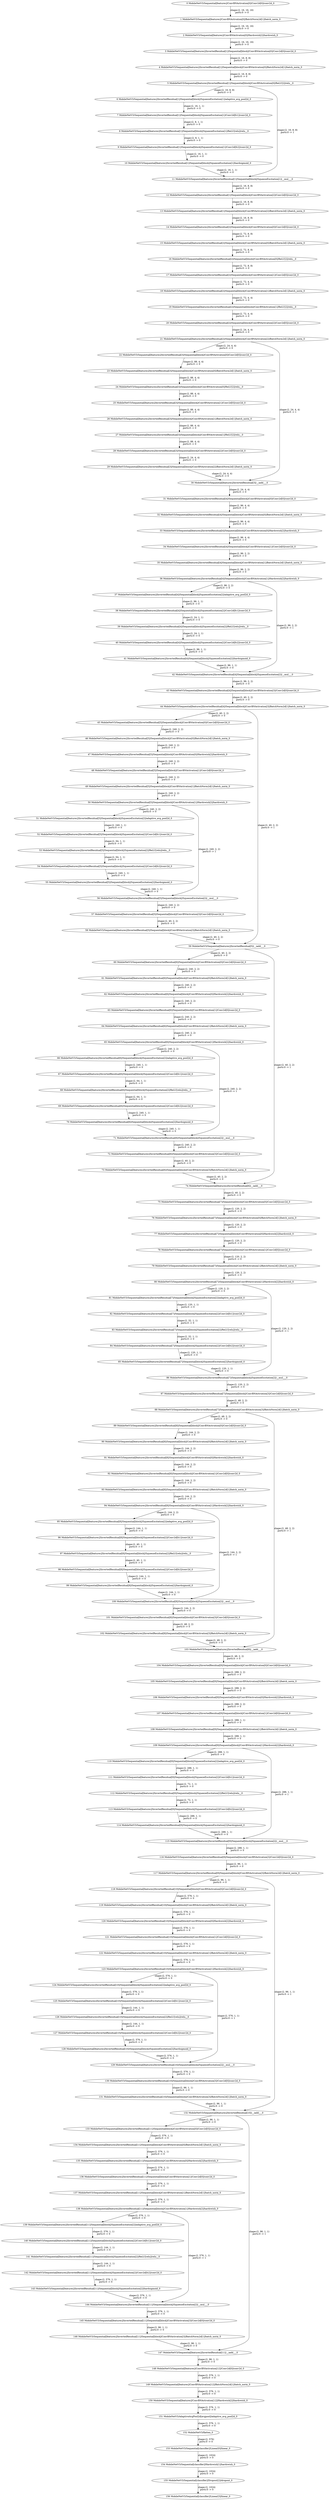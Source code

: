 strict digraph  {
"0 MobileNetV3/Sequential[features]/ConvBNActivation[0]/Conv2d[0]/conv2d_0" [id=0, type=conv2d];
"1 MobileNetV3/Sequential[features]/ConvBNActivation[0]/BatchNorm2d[1]/batch_norm_0" [id=1, type=batch_norm];
"2 MobileNetV3/Sequential[features]/ConvBNActivation[0]/Hardswish[2]/hardswish_0" [id=2, type=hardswish];
"3 MobileNetV3/Sequential[features]/InvertedResidual[1]/Sequential[block]/ConvBNActivation[0]/Conv2d[0]/conv2d_0" [id=3, type=conv2d];
"4 MobileNetV3/Sequential[features]/InvertedResidual[1]/Sequential[block]/ConvBNActivation[0]/BatchNorm2d[1]/batch_norm_0" [id=4, type=batch_norm];
"5 MobileNetV3/Sequential[features]/InvertedResidual[1]/Sequential[block]/ConvBNActivation[0]/ReLU[2]/relu__0" [id=5, type=relu_];
"6 MobileNetV3/Sequential[features]/InvertedResidual[1]/Sequential[block]/SqueezeExcitation[1]/adaptive_avg_pool2d_0" [id=6, type=adaptive_avg_pool2d];
"7 MobileNetV3/Sequential[features]/InvertedResidual[1]/Sequential[block]/SqueezeExcitation[1]/Conv2d[fc1]/conv2d_0" [id=7, type=conv2d];
"8 MobileNetV3/Sequential[features]/InvertedResidual[1]/Sequential[block]/SqueezeExcitation[1]/ReLU[relu]/relu__0" [id=8, type=relu_];
"9 MobileNetV3/Sequential[features]/InvertedResidual[1]/Sequential[block]/SqueezeExcitation[1]/Conv2d[fc2]/conv2d_0" [id=9, type=conv2d];
"10 MobileNetV3/Sequential[features]/InvertedResidual[1]/Sequential[block]/SqueezeExcitation[1]/hardsigmoid_0" [id=10, type=hardsigmoid];
"11 MobileNetV3/Sequential[features]/InvertedResidual[1]/Sequential[block]/SqueezeExcitation[1]/__mul___0" [id=11, type=__mul__];
"12 MobileNetV3/Sequential[features]/InvertedResidual[1]/Sequential[block]/ConvBNActivation[2]/Conv2d[0]/conv2d_0" [id=12, type=conv2d];
"13 MobileNetV3/Sequential[features]/InvertedResidual[1]/Sequential[block]/ConvBNActivation[2]/BatchNorm2d[1]/batch_norm_0" [id=13, type=batch_norm];
"14 MobileNetV3/Sequential[features]/InvertedResidual[2]/Sequential[block]/ConvBNActivation[0]/Conv2d[0]/conv2d_0" [id=14, type=conv2d];
"15 MobileNetV3/Sequential[features]/InvertedResidual[2]/Sequential[block]/ConvBNActivation[0]/BatchNorm2d[1]/batch_norm_0" [id=15, type=batch_norm];
"16 MobileNetV3/Sequential[features]/InvertedResidual[2]/Sequential[block]/ConvBNActivation[0]/ReLU[2]/relu__0" [id=16, type=relu_];
"17 MobileNetV3/Sequential[features]/InvertedResidual[2]/Sequential[block]/ConvBNActivation[1]/Conv2d[0]/conv2d_0" [id=17, type=conv2d];
"18 MobileNetV3/Sequential[features]/InvertedResidual[2]/Sequential[block]/ConvBNActivation[1]/BatchNorm2d[1]/batch_norm_0" [id=18, type=batch_norm];
"19 MobileNetV3/Sequential[features]/InvertedResidual[2]/Sequential[block]/ConvBNActivation[1]/ReLU[2]/relu__0" [id=19, type=relu_];
"20 MobileNetV3/Sequential[features]/InvertedResidual[2]/Sequential[block]/ConvBNActivation[2]/Conv2d[0]/conv2d_0" [id=20, type=conv2d];
"21 MobileNetV3/Sequential[features]/InvertedResidual[2]/Sequential[block]/ConvBNActivation[2]/BatchNorm2d[1]/batch_norm_0" [id=21, type=batch_norm];
"22 MobileNetV3/Sequential[features]/InvertedResidual[3]/Sequential[block]/ConvBNActivation[0]/Conv2d[0]/conv2d_0" [id=22, type=conv2d];
"23 MobileNetV3/Sequential[features]/InvertedResidual[3]/Sequential[block]/ConvBNActivation[0]/BatchNorm2d[1]/batch_norm_0" [id=23, type=batch_norm];
"24 MobileNetV3/Sequential[features]/InvertedResidual[3]/Sequential[block]/ConvBNActivation[0]/ReLU[2]/relu__0" [id=24, type=relu_];
"25 MobileNetV3/Sequential[features]/InvertedResidual[3]/Sequential[block]/ConvBNActivation[1]/Conv2d[0]/conv2d_0" [id=25, type=conv2d];
"26 MobileNetV3/Sequential[features]/InvertedResidual[3]/Sequential[block]/ConvBNActivation[1]/BatchNorm2d[1]/batch_norm_0" [id=26, type=batch_norm];
"27 MobileNetV3/Sequential[features]/InvertedResidual[3]/Sequential[block]/ConvBNActivation[1]/ReLU[2]/relu__0" [id=27, type=relu_];
"28 MobileNetV3/Sequential[features]/InvertedResidual[3]/Sequential[block]/ConvBNActivation[2]/Conv2d[0]/conv2d_0" [id=28, type=conv2d];
"29 MobileNetV3/Sequential[features]/InvertedResidual[3]/Sequential[block]/ConvBNActivation[2]/BatchNorm2d[1]/batch_norm_0" [id=29, type=batch_norm];
"30 MobileNetV3/Sequential[features]/InvertedResidual[3]/__iadd___0" [id=30, type=__iadd__];
"31 MobileNetV3/Sequential[features]/InvertedResidual[4]/Sequential[block]/ConvBNActivation[0]/Conv2d[0]/conv2d_0" [id=31, type=conv2d];
"32 MobileNetV3/Sequential[features]/InvertedResidual[4]/Sequential[block]/ConvBNActivation[0]/BatchNorm2d[1]/batch_norm_0" [id=32, type=batch_norm];
"33 MobileNetV3/Sequential[features]/InvertedResidual[4]/Sequential[block]/ConvBNActivation[0]/Hardswish[2]/hardswish_0" [id=33, type=hardswish];
"34 MobileNetV3/Sequential[features]/InvertedResidual[4]/Sequential[block]/ConvBNActivation[1]/Conv2d[0]/conv2d_0" [id=34, type=conv2d];
"35 MobileNetV3/Sequential[features]/InvertedResidual[4]/Sequential[block]/ConvBNActivation[1]/BatchNorm2d[1]/batch_norm_0" [id=35, type=batch_norm];
"36 MobileNetV3/Sequential[features]/InvertedResidual[4]/Sequential[block]/ConvBNActivation[1]/Hardswish[2]/hardswish_0" [id=36, type=hardswish];
"37 MobileNetV3/Sequential[features]/InvertedResidual[4]/Sequential[block]/SqueezeExcitation[2]/adaptive_avg_pool2d_0" [id=37, type=adaptive_avg_pool2d];
"38 MobileNetV3/Sequential[features]/InvertedResidual[4]/Sequential[block]/SqueezeExcitation[2]/Conv2d[fc1]/conv2d_0" [id=38, type=conv2d];
"39 MobileNetV3/Sequential[features]/InvertedResidual[4]/Sequential[block]/SqueezeExcitation[2]/ReLU[relu]/relu__0" [id=39, type=relu_];
"40 MobileNetV3/Sequential[features]/InvertedResidual[4]/Sequential[block]/SqueezeExcitation[2]/Conv2d[fc2]/conv2d_0" [id=40, type=conv2d];
"41 MobileNetV3/Sequential[features]/InvertedResidual[4]/Sequential[block]/SqueezeExcitation[2]/hardsigmoid_0" [id=41, type=hardsigmoid];
"42 MobileNetV3/Sequential[features]/InvertedResidual[4]/Sequential[block]/SqueezeExcitation[2]/__mul___0" [id=42, type=__mul__];
"43 MobileNetV3/Sequential[features]/InvertedResidual[4]/Sequential[block]/ConvBNActivation[3]/Conv2d[0]/conv2d_0" [id=43, type=conv2d];
"44 MobileNetV3/Sequential[features]/InvertedResidual[4]/Sequential[block]/ConvBNActivation[3]/BatchNorm2d[1]/batch_norm_0" [id=44, type=batch_norm];
"45 MobileNetV3/Sequential[features]/InvertedResidual[5]/Sequential[block]/ConvBNActivation[0]/Conv2d[0]/conv2d_0" [id=45, type=conv2d];
"46 MobileNetV3/Sequential[features]/InvertedResidual[5]/Sequential[block]/ConvBNActivation[0]/BatchNorm2d[1]/batch_norm_0" [id=46, type=batch_norm];
"47 MobileNetV3/Sequential[features]/InvertedResidual[5]/Sequential[block]/ConvBNActivation[0]/Hardswish[2]/hardswish_0" [id=47, type=hardswish];
"48 MobileNetV3/Sequential[features]/InvertedResidual[5]/Sequential[block]/ConvBNActivation[1]/Conv2d[0]/conv2d_0" [id=48, type=conv2d];
"49 MobileNetV3/Sequential[features]/InvertedResidual[5]/Sequential[block]/ConvBNActivation[1]/BatchNorm2d[1]/batch_norm_0" [id=49, type=batch_norm];
"50 MobileNetV3/Sequential[features]/InvertedResidual[5]/Sequential[block]/ConvBNActivation[1]/Hardswish[2]/hardswish_0" [id=50, type=hardswish];
"51 MobileNetV3/Sequential[features]/InvertedResidual[5]/Sequential[block]/SqueezeExcitation[2]/adaptive_avg_pool2d_0" [id=51, type=adaptive_avg_pool2d];
"52 MobileNetV3/Sequential[features]/InvertedResidual[5]/Sequential[block]/SqueezeExcitation[2]/Conv2d[fc1]/conv2d_0" [id=52, type=conv2d];
"53 MobileNetV3/Sequential[features]/InvertedResidual[5]/Sequential[block]/SqueezeExcitation[2]/ReLU[relu]/relu__0" [id=53, type=relu_];
"54 MobileNetV3/Sequential[features]/InvertedResidual[5]/Sequential[block]/SqueezeExcitation[2]/Conv2d[fc2]/conv2d_0" [id=54, type=conv2d];
"55 MobileNetV3/Sequential[features]/InvertedResidual[5]/Sequential[block]/SqueezeExcitation[2]/hardsigmoid_0" [id=55, type=hardsigmoid];
"56 MobileNetV3/Sequential[features]/InvertedResidual[5]/Sequential[block]/SqueezeExcitation[2]/__mul___0" [id=56, type=__mul__];
"57 MobileNetV3/Sequential[features]/InvertedResidual[5]/Sequential[block]/ConvBNActivation[3]/Conv2d[0]/conv2d_0" [id=57, type=conv2d];
"58 MobileNetV3/Sequential[features]/InvertedResidual[5]/Sequential[block]/ConvBNActivation[3]/BatchNorm2d[1]/batch_norm_0" [id=58, type=batch_norm];
"59 MobileNetV3/Sequential[features]/InvertedResidual[5]/__iadd___0" [id=59, type=__iadd__];
"60 MobileNetV3/Sequential[features]/InvertedResidual[6]/Sequential[block]/ConvBNActivation[0]/Conv2d[0]/conv2d_0" [id=60, type=conv2d];
"61 MobileNetV3/Sequential[features]/InvertedResidual[6]/Sequential[block]/ConvBNActivation[0]/BatchNorm2d[1]/batch_norm_0" [id=61, type=batch_norm];
"62 MobileNetV3/Sequential[features]/InvertedResidual[6]/Sequential[block]/ConvBNActivation[0]/Hardswish[2]/hardswish_0" [id=62, type=hardswish];
"63 MobileNetV3/Sequential[features]/InvertedResidual[6]/Sequential[block]/ConvBNActivation[1]/Conv2d[0]/conv2d_0" [id=63, type=conv2d];
"64 MobileNetV3/Sequential[features]/InvertedResidual[6]/Sequential[block]/ConvBNActivation[1]/BatchNorm2d[1]/batch_norm_0" [id=64, type=batch_norm];
"65 MobileNetV3/Sequential[features]/InvertedResidual[6]/Sequential[block]/ConvBNActivation[1]/Hardswish[2]/hardswish_0" [id=65, type=hardswish];
"66 MobileNetV3/Sequential[features]/InvertedResidual[6]/Sequential[block]/SqueezeExcitation[2]/adaptive_avg_pool2d_0" [id=66, type=adaptive_avg_pool2d];
"67 MobileNetV3/Sequential[features]/InvertedResidual[6]/Sequential[block]/SqueezeExcitation[2]/Conv2d[fc1]/conv2d_0" [id=67, type=conv2d];
"68 MobileNetV3/Sequential[features]/InvertedResidual[6]/Sequential[block]/SqueezeExcitation[2]/ReLU[relu]/relu__0" [id=68, type=relu_];
"69 MobileNetV3/Sequential[features]/InvertedResidual[6]/Sequential[block]/SqueezeExcitation[2]/Conv2d[fc2]/conv2d_0" [id=69, type=conv2d];
"70 MobileNetV3/Sequential[features]/InvertedResidual[6]/Sequential[block]/SqueezeExcitation[2]/hardsigmoid_0" [id=70, type=hardsigmoid];
"71 MobileNetV3/Sequential[features]/InvertedResidual[6]/Sequential[block]/SqueezeExcitation[2]/__mul___0" [id=71, type=__mul__];
"72 MobileNetV3/Sequential[features]/InvertedResidual[6]/Sequential[block]/ConvBNActivation[3]/Conv2d[0]/conv2d_0" [id=72, type=conv2d];
"73 MobileNetV3/Sequential[features]/InvertedResidual[6]/Sequential[block]/ConvBNActivation[3]/BatchNorm2d[1]/batch_norm_0" [id=73, type=batch_norm];
"74 MobileNetV3/Sequential[features]/InvertedResidual[6]/__iadd___0" [id=74, type=__iadd__];
"75 MobileNetV3/Sequential[features]/InvertedResidual[7]/Sequential[block]/ConvBNActivation[0]/Conv2d[0]/conv2d_0" [id=75, type=conv2d];
"76 MobileNetV3/Sequential[features]/InvertedResidual[7]/Sequential[block]/ConvBNActivation[0]/BatchNorm2d[1]/batch_norm_0" [id=76, type=batch_norm];
"77 MobileNetV3/Sequential[features]/InvertedResidual[7]/Sequential[block]/ConvBNActivation[0]/Hardswish[2]/hardswish_0" [id=77, type=hardswish];
"78 MobileNetV3/Sequential[features]/InvertedResidual[7]/Sequential[block]/ConvBNActivation[1]/Conv2d[0]/conv2d_0" [id=78, type=conv2d];
"79 MobileNetV3/Sequential[features]/InvertedResidual[7]/Sequential[block]/ConvBNActivation[1]/BatchNorm2d[1]/batch_norm_0" [id=79, type=batch_norm];
"80 MobileNetV3/Sequential[features]/InvertedResidual[7]/Sequential[block]/ConvBNActivation[1]/Hardswish[2]/hardswish_0" [id=80, type=hardswish];
"81 MobileNetV3/Sequential[features]/InvertedResidual[7]/Sequential[block]/SqueezeExcitation[2]/adaptive_avg_pool2d_0" [id=81, type=adaptive_avg_pool2d];
"82 MobileNetV3/Sequential[features]/InvertedResidual[7]/Sequential[block]/SqueezeExcitation[2]/Conv2d[fc1]/conv2d_0" [id=82, type=conv2d];
"83 MobileNetV3/Sequential[features]/InvertedResidual[7]/Sequential[block]/SqueezeExcitation[2]/ReLU[relu]/relu__0" [id=83, type=relu_];
"84 MobileNetV3/Sequential[features]/InvertedResidual[7]/Sequential[block]/SqueezeExcitation[2]/Conv2d[fc2]/conv2d_0" [id=84, type=conv2d];
"85 MobileNetV3/Sequential[features]/InvertedResidual[7]/Sequential[block]/SqueezeExcitation[2]/hardsigmoid_0" [id=85, type=hardsigmoid];
"86 MobileNetV3/Sequential[features]/InvertedResidual[7]/Sequential[block]/SqueezeExcitation[2]/__mul___0" [id=86, type=__mul__];
"87 MobileNetV3/Sequential[features]/InvertedResidual[7]/Sequential[block]/ConvBNActivation[3]/Conv2d[0]/conv2d_0" [id=87, type=conv2d];
"88 MobileNetV3/Sequential[features]/InvertedResidual[7]/Sequential[block]/ConvBNActivation[3]/BatchNorm2d[1]/batch_norm_0" [id=88, type=batch_norm];
"89 MobileNetV3/Sequential[features]/InvertedResidual[8]/Sequential[block]/ConvBNActivation[0]/Conv2d[0]/conv2d_0" [id=89, type=conv2d];
"90 MobileNetV3/Sequential[features]/InvertedResidual[8]/Sequential[block]/ConvBNActivation[0]/BatchNorm2d[1]/batch_norm_0" [id=90, type=batch_norm];
"91 MobileNetV3/Sequential[features]/InvertedResidual[8]/Sequential[block]/ConvBNActivation[0]/Hardswish[2]/hardswish_0" [id=91, type=hardswish];
"92 MobileNetV3/Sequential[features]/InvertedResidual[8]/Sequential[block]/ConvBNActivation[1]/Conv2d[0]/conv2d_0" [id=92, type=conv2d];
"93 MobileNetV3/Sequential[features]/InvertedResidual[8]/Sequential[block]/ConvBNActivation[1]/BatchNorm2d[1]/batch_norm_0" [id=93, type=batch_norm];
"94 MobileNetV3/Sequential[features]/InvertedResidual[8]/Sequential[block]/ConvBNActivation[1]/Hardswish[2]/hardswish_0" [id=94, type=hardswish];
"95 MobileNetV3/Sequential[features]/InvertedResidual[8]/Sequential[block]/SqueezeExcitation[2]/adaptive_avg_pool2d_0" [id=95, type=adaptive_avg_pool2d];
"96 MobileNetV3/Sequential[features]/InvertedResidual[8]/Sequential[block]/SqueezeExcitation[2]/Conv2d[fc1]/conv2d_0" [id=96, type=conv2d];
"97 MobileNetV3/Sequential[features]/InvertedResidual[8]/Sequential[block]/SqueezeExcitation[2]/ReLU[relu]/relu__0" [id=97, type=relu_];
"98 MobileNetV3/Sequential[features]/InvertedResidual[8]/Sequential[block]/SqueezeExcitation[2]/Conv2d[fc2]/conv2d_0" [id=98, type=conv2d];
"99 MobileNetV3/Sequential[features]/InvertedResidual[8]/Sequential[block]/SqueezeExcitation[2]/hardsigmoid_0" [id=99, type=hardsigmoid];
"100 MobileNetV3/Sequential[features]/InvertedResidual[8]/Sequential[block]/SqueezeExcitation[2]/__mul___0" [id=100, type=__mul__];
"101 MobileNetV3/Sequential[features]/InvertedResidual[8]/Sequential[block]/ConvBNActivation[3]/Conv2d[0]/conv2d_0" [id=101, type=conv2d];
"102 MobileNetV3/Sequential[features]/InvertedResidual[8]/Sequential[block]/ConvBNActivation[3]/BatchNorm2d[1]/batch_norm_0" [id=102, type=batch_norm];
"103 MobileNetV3/Sequential[features]/InvertedResidual[8]/__iadd___0" [id=103, type=__iadd__];
"104 MobileNetV3/Sequential[features]/InvertedResidual[9]/Sequential[block]/ConvBNActivation[0]/Conv2d[0]/conv2d_0" [id=104, type=conv2d];
"105 MobileNetV3/Sequential[features]/InvertedResidual[9]/Sequential[block]/ConvBNActivation[0]/BatchNorm2d[1]/batch_norm_0" [id=105, type=batch_norm];
"106 MobileNetV3/Sequential[features]/InvertedResidual[9]/Sequential[block]/ConvBNActivation[0]/Hardswish[2]/hardswish_0" [id=106, type=hardswish];
"107 MobileNetV3/Sequential[features]/InvertedResidual[9]/Sequential[block]/ConvBNActivation[1]/Conv2d[0]/conv2d_0" [id=107, type=conv2d];
"108 MobileNetV3/Sequential[features]/InvertedResidual[9]/Sequential[block]/ConvBNActivation[1]/BatchNorm2d[1]/batch_norm_0" [id=108, type=batch_norm];
"109 MobileNetV3/Sequential[features]/InvertedResidual[9]/Sequential[block]/ConvBNActivation[1]/Hardswish[2]/hardswish_0" [id=109, type=hardswish];
"110 MobileNetV3/Sequential[features]/InvertedResidual[9]/Sequential[block]/SqueezeExcitation[2]/adaptive_avg_pool2d_0" [id=110, type=adaptive_avg_pool2d];
"111 MobileNetV3/Sequential[features]/InvertedResidual[9]/Sequential[block]/SqueezeExcitation[2]/Conv2d[fc1]/conv2d_0" [id=111, type=conv2d];
"112 MobileNetV3/Sequential[features]/InvertedResidual[9]/Sequential[block]/SqueezeExcitation[2]/ReLU[relu]/relu__0" [id=112, type=relu_];
"113 MobileNetV3/Sequential[features]/InvertedResidual[9]/Sequential[block]/SqueezeExcitation[2]/Conv2d[fc2]/conv2d_0" [id=113, type=conv2d];
"114 MobileNetV3/Sequential[features]/InvertedResidual[9]/Sequential[block]/SqueezeExcitation[2]/hardsigmoid_0" [id=114, type=hardsigmoid];
"115 MobileNetV3/Sequential[features]/InvertedResidual[9]/Sequential[block]/SqueezeExcitation[2]/__mul___0" [id=115, type=__mul__];
"116 MobileNetV3/Sequential[features]/InvertedResidual[9]/Sequential[block]/ConvBNActivation[3]/Conv2d[0]/conv2d_0" [id=116, type=conv2d];
"117 MobileNetV3/Sequential[features]/InvertedResidual[9]/Sequential[block]/ConvBNActivation[3]/BatchNorm2d[1]/batch_norm_0" [id=117, type=batch_norm];
"118 MobileNetV3/Sequential[features]/InvertedResidual[10]/Sequential[block]/ConvBNActivation[0]/Conv2d[0]/conv2d_0" [id=118, type=conv2d];
"119 MobileNetV3/Sequential[features]/InvertedResidual[10]/Sequential[block]/ConvBNActivation[0]/BatchNorm2d[1]/batch_norm_0" [id=119, type=batch_norm];
"120 MobileNetV3/Sequential[features]/InvertedResidual[10]/Sequential[block]/ConvBNActivation[0]/Hardswish[2]/hardswish_0" [id=120, type=hardswish];
"121 MobileNetV3/Sequential[features]/InvertedResidual[10]/Sequential[block]/ConvBNActivation[1]/Conv2d[0]/conv2d_0" [id=121, type=conv2d];
"122 MobileNetV3/Sequential[features]/InvertedResidual[10]/Sequential[block]/ConvBNActivation[1]/BatchNorm2d[1]/batch_norm_0" [id=122, type=batch_norm];
"123 MobileNetV3/Sequential[features]/InvertedResidual[10]/Sequential[block]/ConvBNActivation[1]/Hardswish[2]/hardswish_0" [id=123, type=hardswish];
"124 MobileNetV3/Sequential[features]/InvertedResidual[10]/Sequential[block]/SqueezeExcitation[2]/adaptive_avg_pool2d_0" [id=124, type=adaptive_avg_pool2d];
"125 MobileNetV3/Sequential[features]/InvertedResidual[10]/Sequential[block]/SqueezeExcitation[2]/Conv2d[fc1]/conv2d_0" [id=125, type=conv2d];
"126 MobileNetV3/Sequential[features]/InvertedResidual[10]/Sequential[block]/SqueezeExcitation[2]/ReLU[relu]/relu__0" [id=126, type=relu_];
"127 MobileNetV3/Sequential[features]/InvertedResidual[10]/Sequential[block]/SqueezeExcitation[2]/Conv2d[fc2]/conv2d_0" [id=127, type=conv2d];
"128 MobileNetV3/Sequential[features]/InvertedResidual[10]/Sequential[block]/SqueezeExcitation[2]/hardsigmoid_0" [id=128, type=hardsigmoid];
"129 MobileNetV3/Sequential[features]/InvertedResidual[10]/Sequential[block]/SqueezeExcitation[2]/__mul___0" [id=129, type=__mul__];
"130 MobileNetV3/Sequential[features]/InvertedResidual[10]/Sequential[block]/ConvBNActivation[3]/Conv2d[0]/conv2d_0" [id=130, type=conv2d];
"131 MobileNetV3/Sequential[features]/InvertedResidual[10]/Sequential[block]/ConvBNActivation[3]/BatchNorm2d[1]/batch_norm_0" [id=131, type=batch_norm];
"132 MobileNetV3/Sequential[features]/InvertedResidual[10]/__iadd___0" [id=132, type=__iadd__];
"133 MobileNetV3/Sequential[features]/InvertedResidual[11]/Sequential[block]/ConvBNActivation[0]/Conv2d[0]/conv2d_0" [id=133, type=conv2d];
"134 MobileNetV3/Sequential[features]/InvertedResidual[11]/Sequential[block]/ConvBNActivation[0]/BatchNorm2d[1]/batch_norm_0" [id=134, type=batch_norm];
"135 MobileNetV3/Sequential[features]/InvertedResidual[11]/Sequential[block]/ConvBNActivation[0]/Hardswish[2]/hardswish_0" [id=135, type=hardswish];
"136 MobileNetV3/Sequential[features]/InvertedResidual[11]/Sequential[block]/ConvBNActivation[1]/Conv2d[0]/conv2d_0" [id=136, type=conv2d];
"137 MobileNetV3/Sequential[features]/InvertedResidual[11]/Sequential[block]/ConvBNActivation[1]/BatchNorm2d[1]/batch_norm_0" [id=137, type=batch_norm];
"138 MobileNetV3/Sequential[features]/InvertedResidual[11]/Sequential[block]/ConvBNActivation[1]/Hardswish[2]/hardswish_0" [id=138, type=hardswish];
"139 MobileNetV3/Sequential[features]/InvertedResidual[11]/Sequential[block]/SqueezeExcitation[2]/adaptive_avg_pool2d_0" [id=139, type=adaptive_avg_pool2d];
"140 MobileNetV3/Sequential[features]/InvertedResidual[11]/Sequential[block]/SqueezeExcitation[2]/Conv2d[fc1]/conv2d_0" [id=140, type=conv2d];
"141 MobileNetV3/Sequential[features]/InvertedResidual[11]/Sequential[block]/SqueezeExcitation[2]/ReLU[relu]/relu__0" [id=141, type=relu_];
"142 MobileNetV3/Sequential[features]/InvertedResidual[11]/Sequential[block]/SqueezeExcitation[2]/Conv2d[fc2]/conv2d_0" [id=142, type=conv2d];
"143 MobileNetV3/Sequential[features]/InvertedResidual[11]/Sequential[block]/SqueezeExcitation[2]/hardsigmoid_0" [id=143, type=hardsigmoid];
"144 MobileNetV3/Sequential[features]/InvertedResidual[11]/Sequential[block]/SqueezeExcitation[2]/__mul___0" [id=144, type=__mul__];
"145 MobileNetV3/Sequential[features]/InvertedResidual[11]/Sequential[block]/ConvBNActivation[3]/Conv2d[0]/conv2d_0" [id=145, type=conv2d];
"146 MobileNetV3/Sequential[features]/InvertedResidual[11]/Sequential[block]/ConvBNActivation[3]/BatchNorm2d[1]/batch_norm_0" [id=146, type=batch_norm];
"147 MobileNetV3/Sequential[features]/InvertedResidual[11]/__iadd___0" [id=147, type=__iadd__];
"148 MobileNetV3/Sequential[features]/ConvBNActivation[12]/Conv2d[0]/conv2d_0" [id=148, type=conv2d];
"149 MobileNetV3/Sequential[features]/ConvBNActivation[12]/BatchNorm2d[1]/batch_norm_0" [id=149, type=batch_norm];
"150 MobileNetV3/Sequential[features]/ConvBNActivation[12]/Hardswish[2]/hardswish_0" [id=150, type=hardswish];
"151 MobileNetV3/AdaptiveAvgPool2d[avgpool]/adaptive_avg_pool2d_0" [id=151, type=adaptive_avg_pool2d];
"152 MobileNetV3/flatten_0" [id=152, type=flatten];
"153 MobileNetV3/Sequential[classifier]/Linear[0]/linear_0" [id=153, type=linear];
"154 MobileNetV3/Sequential[classifier]/Hardswish[1]/hardswish_0" [id=154, type=hardswish];
"155 MobileNetV3/Sequential[classifier]/Dropout[2]/dropout_0" [id=155, type=dropout];
"156 MobileNetV3/Sequential[classifier]/Linear[3]/linear_0" [id=156, type=linear];
"0 MobileNetV3/Sequential[features]/ConvBNActivation[0]/Conv2d[0]/conv2d_0" -> "1 MobileNetV3/Sequential[features]/ConvBNActivation[0]/BatchNorm2d[1]/batch_norm_0"  [label="shape:(2, 16, 16, 16)\nports:0 -> 0", style=solid];
"1 MobileNetV3/Sequential[features]/ConvBNActivation[0]/BatchNorm2d[1]/batch_norm_0" -> "2 MobileNetV3/Sequential[features]/ConvBNActivation[0]/Hardswish[2]/hardswish_0"  [label="shape:(2, 16, 16, 16)\nports:0 -> 0", style=solid];
"2 MobileNetV3/Sequential[features]/ConvBNActivation[0]/Hardswish[2]/hardswish_0" -> "3 MobileNetV3/Sequential[features]/InvertedResidual[1]/Sequential[block]/ConvBNActivation[0]/Conv2d[0]/conv2d_0"  [label="shape:(2, 16, 16, 16)\nports:0 -> 0", style=solid];
"3 MobileNetV3/Sequential[features]/InvertedResidual[1]/Sequential[block]/ConvBNActivation[0]/Conv2d[0]/conv2d_0" -> "4 MobileNetV3/Sequential[features]/InvertedResidual[1]/Sequential[block]/ConvBNActivation[0]/BatchNorm2d[1]/batch_norm_0"  [label="shape:(2, 16, 8, 8)\nports:0 -> 0", style=solid];
"4 MobileNetV3/Sequential[features]/InvertedResidual[1]/Sequential[block]/ConvBNActivation[0]/BatchNorm2d[1]/batch_norm_0" -> "5 MobileNetV3/Sequential[features]/InvertedResidual[1]/Sequential[block]/ConvBNActivation[0]/ReLU[2]/relu__0"  [label="shape:(2, 16, 8, 8)\nports:0 -> 0", style=solid];
"5 MobileNetV3/Sequential[features]/InvertedResidual[1]/Sequential[block]/ConvBNActivation[0]/ReLU[2]/relu__0" -> "6 MobileNetV3/Sequential[features]/InvertedResidual[1]/Sequential[block]/SqueezeExcitation[1]/adaptive_avg_pool2d_0"  [label="shape:(2, 16, 8, 8)\nports:0 -> 0", style=solid];
"5 MobileNetV3/Sequential[features]/InvertedResidual[1]/Sequential[block]/ConvBNActivation[0]/ReLU[2]/relu__0" -> "11 MobileNetV3/Sequential[features]/InvertedResidual[1]/Sequential[block]/SqueezeExcitation[1]/__mul___0"  [label="shape:(2, 16, 8, 8)\nports:0 -> 1", style=solid];
"6 MobileNetV3/Sequential[features]/InvertedResidual[1]/Sequential[block]/SqueezeExcitation[1]/adaptive_avg_pool2d_0" -> "7 MobileNetV3/Sequential[features]/InvertedResidual[1]/Sequential[block]/SqueezeExcitation[1]/Conv2d[fc1]/conv2d_0"  [label="shape:(2, 16, 1, 1)\nports:0 -> 0", style=solid];
"7 MobileNetV3/Sequential[features]/InvertedResidual[1]/Sequential[block]/SqueezeExcitation[1]/Conv2d[fc1]/conv2d_0" -> "8 MobileNetV3/Sequential[features]/InvertedResidual[1]/Sequential[block]/SqueezeExcitation[1]/ReLU[relu]/relu__0"  [label="shape:(2, 8, 1, 1)\nports:0 -> 0", style=solid];
"8 MobileNetV3/Sequential[features]/InvertedResidual[1]/Sequential[block]/SqueezeExcitation[1]/ReLU[relu]/relu__0" -> "9 MobileNetV3/Sequential[features]/InvertedResidual[1]/Sequential[block]/SqueezeExcitation[1]/Conv2d[fc2]/conv2d_0"  [label="shape:(2, 8, 1, 1)\nports:0 -> 0", style=solid];
"9 MobileNetV3/Sequential[features]/InvertedResidual[1]/Sequential[block]/SqueezeExcitation[1]/Conv2d[fc2]/conv2d_0" -> "10 MobileNetV3/Sequential[features]/InvertedResidual[1]/Sequential[block]/SqueezeExcitation[1]/hardsigmoid_0"  [label="shape:(2, 16, 1, 1)\nports:0 -> 0", style=solid];
"10 MobileNetV3/Sequential[features]/InvertedResidual[1]/Sequential[block]/SqueezeExcitation[1]/hardsigmoid_0" -> "11 MobileNetV3/Sequential[features]/InvertedResidual[1]/Sequential[block]/SqueezeExcitation[1]/__mul___0"  [label="shape:(2, 16, 1, 1)\nports:0 -> 0", style=solid];
"11 MobileNetV3/Sequential[features]/InvertedResidual[1]/Sequential[block]/SqueezeExcitation[1]/__mul___0" -> "12 MobileNetV3/Sequential[features]/InvertedResidual[1]/Sequential[block]/ConvBNActivation[2]/Conv2d[0]/conv2d_0"  [label="shape:(2, 16, 8, 8)\nports:0 -> 0", style=solid];
"12 MobileNetV3/Sequential[features]/InvertedResidual[1]/Sequential[block]/ConvBNActivation[2]/Conv2d[0]/conv2d_0" -> "13 MobileNetV3/Sequential[features]/InvertedResidual[1]/Sequential[block]/ConvBNActivation[2]/BatchNorm2d[1]/batch_norm_0"  [label="shape:(2, 16, 8, 8)\nports:0 -> 0", style=solid];
"13 MobileNetV3/Sequential[features]/InvertedResidual[1]/Sequential[block]/ConvBNActivation[2]/BatchNorm2d[1]/batch_norm_0" -> "14 MobileNetV3/Sequential[features]/InvertedResidual[2]/Sequential[block]/ConvBNActivation[0]/Conv2d[0]/conv2d_0"  [label="shape:(2, 16, 8, 8)\nports:0 -> 0", style=solid];
"14 MobileNetV3/Sequential[features]/InvertedResidual[2]/Sequential[block]/ConvBNActivation[0]/Conv2d[0]/conv2d_0" -> "15 MobileNetV3/Sequential[features]/InvertedResidual[2]/Sequential[block]/ConvBNActivation[0]/BatchNorm2d[1]/batch_norm_0"  [label="shape:(2, 72, 8, 8)\nports:0 -> 0", style=solid];
"15 MobileNetV3/Sequential[features]/InvertedResidual[2]/Sequential[block]/ConvBNActivation[0]/BatchNorm2d[1]/batch_norm_0" -> "16 MobileNetV3/Sequential[features]/InvertedResidual[2]/Sequential[block]/ConvBNActivation[0]/ReLU[2]/relu__0"  [label="shape:(2, 72, 8, 8)\nports:0 -> 0", style=solid];
"16 MobileNetV3/Sequential[features]/InvertedResidual[2]/Sequential[block]/ConvBNActivation[0]/ReLU[2]/relu__0" -> "17 MobileNetV3/Sequential[features]/InvertedResidual[2]/Sequential[block]/ConvBNActivation[1]/Conv2d[0]/conv2d_0"  [label="shape:(2, 72, 8, 8)\nports:0 -> 0", style=solid];
"17 MobileNetV3/Sequential[features]/InvertedResidual[2]/Sequential[block]/ConvBNActivation[1]/Conv2d[0]/conv2d_0" -> "18 MobileNetV3/Sequential[features]/InvertedResidual[2]/Sequential[block]/ConvBNActivation[1]/BatchNorm2d[1]/batch_norm_0"  [label="shape:(2, 72, 4, 4)\nports:0 -> 0", style=solid];
"18 MobileNetV3/Sequential[features]/InvertedResidual[2]/Sequential[block]/ConvBNActivation[1]/BatchNorm2d[1]/batch_norm_0" -> "19 MobileNetV3/Sequential[features]/InvertedResidual[2]/Sequential[block]/ConvBNActivation[1]/ReLU[2]/relu__0"  [label="shape:(2, 72, 4, 4)\nports:0 -> 0", style=solid];
"19 MobileNetV3/Sequential[features]/InvertedResidual[2]/Sequential[block]/ConvBNActivation[1]/ReLU[2]/relu__0" -> "20 MobileNetV3/Sequential[features]/InvertedResidual[2]/Sequential[block]/ConvBNActivation[2]/Conv2d[0]/conv2d_0"  [label="shape:(2, 72, 4, 4)\nports:0 -> 0", style=solid];
"20 MobileNetV3/Sequential[features]/InvertedResidual[2]/Sequential[block]/ConvBNActivation[2]/Conv2d[0]/conv2d_0" -> "21 MobileNetV3/Sequential[features]/InvertedResidual[2]/Sequential[block]/ConvBNActivation[2]/BatchNorm2d[1]/batch_norm_0"  [label="shape:(2, 24, 4, 4)\nports:0 -> 0", style=solid];
"21 MobileNetV3/Sequential[features]/InvertedResidual[2]/Sequential[block]/ConvBNActivation[2]/BatchNorm2d[1]/batch_norm_0" -> "22 MobileNetV3/Sequential[features]/InvertedResidual[3]/Sequential[block]/ConvBNActivation[0]/Conv2d[0]/conv2d_0"  [label="shape:(2, 24, 4, 4)\nports:0 -> 0", style=solid];
"21 MobileNetV3/Sequential[features]/InvertedResidual[2]/Sequential[block]/ConvBNActivation[2]/BatchNorm2d[1]/batch_norm_0" -> "30 MobileNetV3/Sequential[features]/InvertedResidual[3]/__iadd___0"  [label="shape:(2, 24, 4, 4)\nports:0 -> 1", style=solid];
"22 MobileNetV3/Sequential[features]/InvertedResidual[3]/Sequential[block]/ConvBNActivation[0]/Conv2d[0]/conv2d_0" -> "23 MobileNetV3/Sequential[features]/InvertedResidual[3]/Sequential[block]/ConvBNActivation[0]/BatchNorm2d[1]/batch_norm_0"  [label="shape:(2, 88, 4, 4)\nports:0 -> 0", style=solid];
"23 MobileNetV3/Sequential[features]/InvertedResidual[3]/Sequential[block]/ConvBNActivation[0]/BatchNorm2d[1]/batch_norm_0" -> "24 MobileNetV3/Sequential[features]/InvertedResidual[3]/Sequential[block]/ConvBNActivation[0]/ReLU[2]/relu__0"  [label="shape:(2, 88, 4, 4)\nports:0 -> 0", style=solid];
"24 MobileNetV3/Sequential[features]/InvertedResidual[3]/Sequential[block]/ConvBNActivation[0]/ReLU[2]/relu__0" -> "25 MobileNetV3/Sequential[features]/InvertedResidual[3]/Sequential[block]/ConvBNActivation[1]/Conv2d[0]/conv2d_0"  [label="shape:(2, 88, 4, 4)\nports:0 -> 0", style=solid];
"25 MobileNetV3/Sequential[features]/InvertedResidual[3]/Sequential[block]/ConvBNActivation[1]/Conv2d[0]/conv2d_0" -> "26 MobileNetV3/Sequential[features]/InvertedResidual[3]/Sequential[block]/ConvBNActivation[1]/BatchNorm2d[1]/batch_norm_0"  [label="shape:(2, 88, 4, 4)\nports:0 -> 0", style=solid];
"26 MobileNetV3/Sequential[features]/InvertedResidual[3]/Sequential[block]/ConvBNActivation[1]/BatchNorm2d[1]/batch_norm_0" -> "27 MobileNetV3/Sequential[features]/InvertedResidual[3]/Sequential[block]/ConvBNActivation[1]/ReLU[2]/relu__0"  [label="shape:(2, 88, 4, 4)\nports:0 -> 0", style=solid];
"27 MobileNetV3/Sequential[features]/InvertedResidual[3]/Sequential[block]/ConvBNActivation[1]/ReLU[2]/relu__0" -> "28 MobileNetV3/Sequential[features]/InvertedResidual[3]/Sequential[block]/ConvBNActivation[2]/Conv2d[0]/conv2d_0"  [label="shape:(2, 88, 4, 4)\nports:0 -> 0", style=solid];
"28 MobileNetV3/Sequential[features]/InvertedResidual[3]/Sequential[block]/ConvBNActivation[2]/Conv2d[0]/conv2d_0" -> "29 MobileNetV3/Sequential[features]/InvertedResidual[3]/Sequential[block]/ConvBNActivation[2]/BatchNorm2d[1]/batch_norm_0"  [label="shape:(2, 24, 4, 4)\nports:0 -> 0", style=solid];
"29 MobileNetV3/Sequential[features]/InvertedResidual[3]/Sequential[block]/ConvBNActivation[2]/BatchNorm2d[1]/batch_norm_0" -> "30 MobileNetV3/Sequential[features]/InvertedResidual[3]/__iadd___0"  [label="shape:(2, 24, 4, 4)\nports:0 -> 0", style=solid];
"30 MobileNetV3/Sequential[features]/InvertedResidual[3]/__iadd___0" -> "31 MobileNetV3/Sequential[features]/InvertedResidual[4]/Sequential[block]/ConvBNActivation[0]/Conv2d[0]/conv2d_0"  [label="shape:(2, 24, 4, 4)\nports:0 -> 0", style=solid];
"31 MobileNetV3/Sequential[features]/InvertedResidual[4]/Sequential[block]/ConvBNActivation[0]/Conv2d[0]/conv2d_0" -> "32 MobileNetV3/Sequential[features]/InvertedResidual[4]/Sequential[block]/ConvBNActivation[0]/BatchNorm2d[1]/batch_norm_0"  [label="shape:(2, 96, 4, 4)\nports:0 -> 0", style=solid];
"32 MobileNetV3/Sequential[features]/InvertedResidual[4]/Sequential[block]/ConvBNActivation[0]/BatchNorm2d[1]/batch_norm_0" -> "33 MobileNetV3/Sequential[features]/InvertedResidual[4]/Sequential[block]/ConvBNActivation[0]/Hardswish[2]/hardswish_0"  [label="shape:(2, 96, 4, 4)\nports:0 -> 0", style=solid];
"33 MobileNetV3/Sequential[features]/InvertedResidual[4]/Sequential[block]/ConvBNActivation[0]/Hardswish[2]/hardswish_0" -> "34 MobileNetV3/Sequential[features]/InvertedResidual[4]/Sequential[block]/ConvBNActivation[1]/Conv2d[0]/conv2d_0"  [label="shape:(2, 96, 4, 4)\nports:0 -> 0", style=solid];
"34 MobileNetV3/Sequential[features]/InvertedResidual[4]/Sequential[block]/ConvBNActivation[1]/Conv2d[0]/conv2d_0" -> "35 MobileNetV3/Sequential[features]/InvertedResidual[4]/Sequential[block]/ConvBNActivation[1]/BatchNorm2d[1]/batch_norm_0"  [label="shape:(2, 96, 2, 2)\nports:0 -> 0", style=solid];
"35 MobileNetV3/Sequential[features]/InvertedResidual[4]/Sequential[block]/ConvBNActivation[1]/BatchNorm2d[1]/batch_norm_0" -> "36 MobileNetV3/Sequential[features]/InvertedResidual[4]/Sequential[block]/ConvBNActivation[1]/Hardswish[2]/hardswish_0"  [label="shape:(2, 96, 2, 2)\nports:0 -> 0", style=solid];
"36 MobileNetV3/Sequential[features]/InvertedResidual[4]/Sequential[block]/ConvBNActivation[1]/Hardswish[2]/hardswish_0" -> "37 MobileNetV3/Sequential[features]/InvertedResidual[4]/Sequential[block]/SqueezeExcitation[2]/adaptive_avg_pool2d_0"  [label="shape:(2, 96, 2, 2)\nports:0 -> 0", style=solid];
"36 MobileNetV3/Sequential[features]/InvertedResidual[4]/Sequential[block]/ConvBNActivation[1]/Hardswish[2]/hardswish_0" -> "42 MobileNetV3/Sequential[features]/InvertedResidual[4]/Sequential[block]/SqueezeExcitation[2]/__mul___0"  [label="shape:(2, 96, 2, 2)\nports:0 -> 1", style=solid];
"37 MobileNetV3/Sequential[features]/InvertedResidual[4]/Sequential[block]/SqueezeExcitation[2]/adaptive_avg_pool2d_0" -> "38 MobileNetV3/Sequential[features]/InvertedResidual[4]/Sequential[block]/SqueezeExcitation[2]/Conv2d[fc1]/conv2d_0"  [label="shape:(2, 96, 1, 1)\nports:0 -> 0", style=solid];
"38 MobileNetV3/Sequential[features]/InvertedResidual[4]/Sequential[block]/SqueezeExcitation[2]/Conv2d[fc1]/conv2d_0" -> "39 MobileNetV3/Sequential[features]/InvertedResidual[4]/Sequential[block]/SqueezeExcitation[2]/ReLU[relu]/relu__0"  [label="shape:(2, 24, 1, 1)\nports:0 -> 0", style=solid];
"39 MobileNetV3/Sequential[features]/InvertedResidual[4]/Sequential[block]/SqueezeExcitation[2]/ReLU[relu]/relu__0" -> "40 MobileNetV3/Sequential[features]/InvertedResidual[4]/Sequential[block]/SqueezeExcitation[2]/Conv2d[fc2]/conv2d_0"  [label="shape:(2, 24, 1, 1)\nports:0 -> 0", style=solid];
"40 MobileNetV3/Sequential[features]/InvertedResidual[4]/Sequential[block]/SqueezeExcitation[2]/Conv2d[fc2]/conv2d_0" -> "41 MobileNetV3/Sequential[features]/InvertedResidual[4]/Sequential[block]/SqueezeExcitation[2]/hardsigmoid_0"  [label="shape:(2, 96, 1, 1)\nports:0 -> 0", style=solid];
"41 MobileNetV3/Sequential[features]/InvertedResidual[4]/Sequential[block]/SqueezeExcitation[2]/hardsigmoid_0" -> "42 MobileNetV3/Sequential[features]/InvertedResidual[4]/Sequential[block]/SqueezeExcitation[2]/__mul___0"  [label="shape:(2, 96, 1, 1)\nports:0 -> 0", style=solid];
"42 MobileNetV3/Sequential[features]/InvertedResidual[4]/Sequential[block]/SqueezeExcitation[2]/__mul___0" -> "43 MobileNetV3/Sequential[features]/InvertedResidual[4]/Sequential[block]/ConvBNActivation[3]/Conv2d[0]/conv2d_0"  [label="shape:(2, 96, 2, 2)\nports:0 -> 0", style=solid];
"43 MobileNetV3/Sequential[features]/InvertedResidual[4]/Sequential[block]/ConvBNActivation[3]/Conv2d[0]/conv2d_0" -> "44 MobileNetV3/Sequential[features]/InvertedResidual[4]/Sequential[block]/ConvBNActivation[3]/BatchNorm2d[1]/batch_norm_0"  [label="shape:(2, 40, 2, 2)\nports:0 -> 0", style=solid];
"44 MobileNetV3/Sequential[features]/InvertedResidual[4]/Sequential[block]/ConvBNActivation[3]/BatchNorm2d[1]/batch_norm_0" -> "45 MobileNetV3/Sequential[features]/InvertedResidual[5]/Sequential[block]/ConvBNActivation[0]/Conv2d[0]/conv2d_0"  [label="shape:(2, 40, 2, 2)\nports:0 -> 0", style=solid];
"44 MobileNetV3/Sequential[features]/InvertedResidual[4]/Sequential[block]/ConvBNActivation[3]/BatchNorm2d[1]/batch_norm_0" -> "59 MobileNetV3/Sequential[features]/InvertedResidual[5]/__iadd___0"  [label="shape:(2, 40, 2, 2)\nports:0 -> 1", style=solid];
"45 MobileNetV3/Sequential[features]/InvertedResidual[5]/Sequential[block]/ConvBNActivation[0]/Conv2d[0]/conv2d_0" -> "46 MobileNetV3/Sequential[features]/InvertedResidual[5]/Sequential[block]/ConvBNActivation[0]/BatchNorm2d[1]/batch_norm_0"  [label="shape:(2, 240, 2, 2)\nports:0 -> 0", style=solid];
"46 MobileNetV3/Sequential[features]/InvertedResidual[5]/Sequential[block]/ConvBNActivation[0]/BatchNorm2d[1]/batch_norm_0" -> "47 MobileNetV3/Sequential[features]/InvertedResidual[5]/Sequential[block]/ConvBNActivation[0]/Hardswish[2]/hardswish_0"  [label="shape:(2, 240, 2, 2)\nports:0 -> 0", style=solid];
"47 MobileNetV3/Sequential[features]/InvertedResidual[5]/Sequential[block]/ConvBNActivation[0]/Hardswish[2]/hardswish_0" -> "48 MobileNetV3/Sequential[features]/InvertedResidual[5]/Sequential[block]/ConvBNActivation[1]/Conv2d[0]/conv2d_0"  [label="shape:(2, 240, 2, 2)\nports:0 -> 0", style=solid];
"48 MobileNetV3/Sequential[features]/InvertedResidual[5]/Sequential[block]/ConvBNActivation[1]/Conv2d[0]/conv2d_0" -> "49 MobileNetV3/Sequential[features]/InvertedResidual[5]/Sequential[block]/ConvBNActivation[1]/BatchNorm2d[1]/batch_norm_0"  [label="shape:(2, 240, 2, 2)\nports:0 -> 0", style=solid];
"49 MobileNetV3/Sequential[features]/InvertedResidual[5]/Sequential[block]/ConvBNActivation[1]/BatchNorm2d[1]/batch_norm_0" -> "50 MobileNetV3/Sequential[features]/InvertedResidual[5]/Sequential[block]/ConvBNActivation[1]/Hardswish[2]/hardswish_0"  [label="shape:(2, 240, 2, 2)\nports:0 -> 0", style=solid];
"50 MobileNetV3/Sequential[features]/InvertedResidual[5]/Sequential[block]/ConvBNActivation[1]/Hardswish[2]/hardswish_0" -> "51 MobileNetV3/Sequential[features]/InvertedResidual[5]/Sequential[block]/SqueezeExcitation[2]/adaptive_avg_pool2d_0"  [label="shape:(2, 240, 2, 2)\nports:0 -> 0", style=solid];
"50 MobileNetV3/Sequential[features]/InvertedResidual[5]/Sequential[block]/ConvBNActivation[1]/Hardswish[2]/hardswish_0" -> "56 MobileNetV3/Sequential[features]/InvertedResidual[5]/Sequential[block]/SqueezeExcitation[2]/__mul___0"  [label="shape:(2, 240, 2, 2)\nports:0 -> 1", style=solid];
"51 MobileNetV3/Sequential[features]/InvertedResidual[5]/Sequential[block]/SqueezeExcitation[2]/adaptive_avg_pool2d_0" -> "52 MobileNetV3/Sequential[features]/InvertedResidual[5]/Sequential[block]/SqueezeExcitation[2]/Conv2d[fc1]/conv2d_0"  [label="shape:(2, 240, 1, 1)\nports:0 -> 0", style=solid];
"52 MobileNetV3/Sequential[features]/InvertedResidual[5]/Sequential[block]/SqueezeExcitation[2]/Conv2d[fc1]/conv2d_0" -> "53 MobileNetV3/Sequential[features]/InvertedResidual[5]/Sequential[block]/SqueezeExcitation[2]/ReLU[relu]/relu__0"  [label="shape:(2, 64, 1, 1)\nports:0 -> 0", style=solid];
"53 MobileNetV3/Sequential[features]/InvertedResidual[5]/Sequential[block]/SqueezeExcitation[2]/ReLU[relu]/relu__0" -> "54 MobileNetV3/Sequential[features]/InvertedResidual[5]/Sequential[block]/SqueezeExcitation[2]/Conv2d[fc2]/conv2d_0"  [label="shape:(2, 64, 1, 1)\nports:0 -> 0", style=solid];
"54 MobileNetV3/Sequential[features]/InvertedResidual[5]/Sequential[block]/SqueezeExcitation[2]/Conv2d[fc2]/conv2d_0" -> "55 MobileNetV3/Sequential[features]/InvertedResidual[5]/Sequential[block]/SqueezeExcitation[2]/hardsigmoid_0"  [label="shape:(2, 240, 1, 1)\nports:0 -> 0", style=solid];
"55 MobileNetV3/Sequential[features]/InvertedResidual[5]/Sequential[block]/SqueezeExcitation[2]/hardsigmoid_0" -> "56 MobileNetV3/Sequential[features]/InvertedResidual[5]/Sequential[block]/SqueezeExcitation[2]/__mul___0"  [label="shape:(2, 240, 1, 1)\nports:0 -> 0", style=solid];
"56 MobileNetV3/Sequential[features]/InvertedResidual[5]/Sequential[block]/SqueezeExcitation[2]/__mul___0" -> "57 MobileNetV3/Sequential[features]/InvertedResidual[5]/Sequential[block]/ConvBNActivation[3]/Conv2d[0]/conv2d_0"  [label="shape:(2, 240, 2, 2)\nports:0 -> 0", style=solid];
"57 MobileNetV3/Sequential[features]/InvertedResidual[5]/Sequential[block]/ConvBNActivation[3]/Conv2d[0]/conv2d_0" -> "58 MobileNetV3/Sequential[features]/InvertedResidual[5]/Sequential[block]/ConvBNActivation[3]/BatchNorm2d[1]/batch_norm_0"  [label="shape:(2, 40, 2, 2)\nports:0 -> 0", style=solid];
"58 MobileNetV3/Sequential[features]/InvertedResidual[5]/Sequential[block]/ConvBNActivation[3]/BatchNorm2d[1]/batch_norm_0" -> "59 MobileNetV3/Sequential[features]/InvertedResidual[5]/__iadd___0"  [label="shape:(2, 40, 2, 2)\nports:0 -> 0", style=solid];
"59 MobileNetV3/Sequential[features]/InvertedResidual[5]/__iadd___0" -> "60 MobileNetV3/Sequential[features]/InvertedResidual[6]/Sequential[block]/ConvBNActivation[0]/Conv2d[0]/conv2d_0"  [label="shape:(2, 40, 2, 2)\nports:0 -> 0", style=solid];
"59 MobileNetV3/Sequential[features]/InvertedResidual[5]/__iadd___0" -> "74 MobileNetV3/Sequential[features]/InvertedResidual[6]/__iadd___0"  [label="shape:(2, 40, 2, 2)\nports:0 -> 1", style=solid];
"60 MobileNetV3/Sequential[features]/InvertedResidual[6]/Sequential[block]/ConvBNActivation[0]/Conv2d[0]/conv2d_0" -> "61 MobileNetV3/Sequential[features]/InvertedResidual[6]/Sequential[block]/ConvBNActivation[0]/BatchNorm2d[1]/batch_norm_0"  [label="shape:(2, 240, 2, 2)\nports:0 -> 0", style=solid];
"61 MobileNetV3/Sequential[features]/InvertedResidual[6]/Sequential[block]/ConvBNActivation[0]/BatchNorm2d[1]/batch_norm_0" -> "62 MobileNetV3/Sequential[features]/InvertedResidual[6]/Sequential[block]/ConvBNActivation[0]/Hardswish[2]/hardswish_0"  [label="shape:(2, 240, 2, 2)\nports:0 -> 0", style=solid];
"62 MobileNetV3/Sequential[features]/InvertedResidual[6]/Sequential[block]/ConvBNActivation[0]/Hardswish[2]/hardswish_0" -> "63 MobileNetV3/Sequential[features]/InvertedResidual[6]/Sequential[block]/ConvBNActivation[1]/Conv2d[0]/conv2d_0"  [label="shape:(2, 240, 2, 2)\nports:0 -> 0", style=solid];
"63 MobileNetV3/Sequential[features]/InvertedResidual[6]/Sequential[block]/ConvBNActivation[1]/Conv2d[0]/conv2d_0" -> "64 MobileNetV3/Sequential[features]/InvertedResidual[6]/Sequential[block]/ConvBNActivation[1]/BatchNorm2d[1]/batch_norm_0"  [label="shape:(2, 240, 2, 2)\nports:0 -> 0", style=solid];
"64 MobileNetV3/Sequential[features]/InvertedResidual[6]/Sequential[block]/ConvBNActivation[1]/BatchNorm2d[1]/batch_norm_0" -> "65 MobileNetV3/Sequential[features]/InvertedResidual[6]/Sequential[block]/ConvBNActivation[1]/Hardswish[2]/hardswish_0"  [label="shape:(2, 240, 2, 2)\nports:0 -> 0", style=solid];
"65 MobileNetV3/Sequential[features]/InvertedResidual[6]/Sequential[block]/ConvBNActivation[1]/Hardswish[2]/hardswish_0" -> "66 MobileNetV3/Sequential[features]/InvertedResidual[6]/Sequential[block]/SqueezeExcitation[2]/adaptive_avg_pool2d_0"  [label="shape:(2, 240, 2, 2)\nports:0 -> 0", style=solid];
"65 MobileNetV3/Sequential[features]/InvertedResidual[6]/Sequential[block]/ConvBNActivation[1]/Hardswish[2]/hardswish_0" -> "71 MobileNetV3/Sequential[features]/InvertedResidual[6]/Sequential[block]/SqueezeExcitation[2]/__mul___0"  [label="shape:(2, 240, 2, 2)\nports:0 -> 1", style=solid];
"66 MobileNetV3/Sequential[features]/InvertedResidual[6]/Sequential[block]/SqueezeExcitation[2]/adaptive_avg_pool2d_0" -> "67 MobileNetV3/Sequential[features]/InvertedResidual[6]/Sequential[block]/SqueezeExcitation[2]/Conv2d[fc1]/conv2d_0"  [label="shape:(2, 240, 1, 1)\nports:0 -> 0", style=solid];
"67 MobileNetV3/Sequential[features]/InvertedResidual[6]/Sequential[block]/SqueezeExcitation[2]/Conv2d[fc1]/conv2d_0" -> "68 MobileNetV3/Sequential[features]/InvertedResidual[6]/Sequential[block]/SqueezeExcitation[2]/ReLU[relu]/relu__0"  [label="shape:(2, 64, 1, 1)\nports:0 -> 0", style=solid];
"68 MobileNetV3/Sequential[features]/InvertedResidual[6]/Sequential[block]/SqueezeExcitation[2]/ReLU[relu]/relu__0" -> "69 MobileNetV3/Sequential[features]/InvertedResidual[6]/Sequential[block]/SqueezeExcitation[2]/Conv2d[fc2]/conv2d_0"  [label="shape:(2, 64, 1, 1)\nports:0 -> 0", style=solid];
"69 MobileNetV3/Sequential[features]/InvertedResidual[6]/Sequential[block]/SqueezeExcitation[2]/Conv2d[fc2]/conv2d_0" -> "70 MobileNetV3/Sequential[features]/InvertedResidual[6]/Sequential[block]/SqueezeExcitation[2]/hardsigmoid_0"  [label="shape:(2, 240, 1, 1)\nports:0 -> 0", style=solid];
"70 MobileNetV3/Sequential[features]/InvertedResidual[6]/Sequential[block]/SqueezeExcitation[2]/hardsigmoid_0" -> "71 MobileNetV3/Sequential[features]/InvertedResidual[6]/Sequential[block]/SqueezeExcitation[2]/__mul___0"  [label="shape:(2, 240, 1, 1)\nports:0 -> 0", style=solid];
"71 MobileNetV3/Sequential[features]/InvertedResidual[6]/Sequential[block]/SqueezeExcitation[2]/__mul___0" -> "72 MobileNetV3/Sequential[features]/InvertedResidual[6]/Sequential[block]/ConvBNActivation[3]/Conv2d[0]/conv2d_0"  [label="shape:(2, 240, 2, 2)\nports:0 -> 0", style=solid];
"72 MobileNetV3/Sequential[features]/InvertedResidual[6]/Sequential[block]/ConvBNActivation[3]/Conv2d[0]/conv2d_0" -> "73 MobileNetV3/Sequential[features]/InvertedResidual[6]/Sequential[block]/ConvBNActivation[3]/BatchNorm2d[1]/batch_norm_0"  [label="shape:(2, 40, 2, 2)\nports:0 -> 0", style=solid];
"73 MobileNetV3/Sequential[features]/InvertedResidual[6]/Sequential[block]/ConvBNActivation[3]/BatchNorm2d[1]/batch_norm_0" -> "74 MobileNetV3/Sequential[features]/InvertedResidual[6]/__iadd___0"  [label="shape:(2, 40, 2, 2)\nports:0 -> 0", style=solid];
"74 MobileNetV3/Sequential[features]/InvertedResidual[6]/__iadd___0" -> "75 MobileNetV3/Sequential[features]/InvertedResidual[7]/Sequential[block]/ConvBNActivation[0]/Conv2d[0]/conv2d_0"  [label="shape:(2, 40, 2, 2)\nports:0 -> 0", style=solid];
"75 MobileNetV3/Sequential[features]/InvertedResidual[7]/Sequential[block]/ConvBNActivation[0]/Conv2d[0]/conv2d_0" -> "76 MobileNetV3/Sequential[features]/InvertedResidual[7]/Sequential[block]/ConvBNActivation[0]/BatchNorm2d[1]/batch_norm_0"  [label="shape:(2, 120, 2, 2)\nports:0 -> 0", style=solid];
"76 MobileNetV3/Sequential[features]/InvertedResidual[7]/Sequential[block]/ConvBNActivation[0]/BatchNorm2d[1]/batch_norm_0" -> "77 MobileNetV3/Sequential[features]/InvertedResidual[7]/Sequential[block]/ConvBNActivation[0]/Hardswish[2]/hardswish_0"  [label="shape:(2, 120, 2, 2)\nports:0 -> 0", style=solid];
"77 MobileNetV3/Sequential[features]/InvertedResidual[7]/Sequential[block]/ConvBNActivation[0]/Hardswish[2]/hardswish_0" -> "78 MobileNetV3/Sequential[features]/InvertedResidual[7]/Sequential[block]/ConvBNActivation[1]/Conv2d[0]/conv2d_0"  [label="shape:(2, 120, 2, 2)\nports:0 -> 0", style=solid];
"78 MobileNetV3/Sequential[features]/InvertedResidual[7]/Sequential[block]/ConvBNActivation[1]/Conv2d[0]/conv2d_0" -> "79 MobileNetV3/Sequential[features]/InvertedResidual[7]/Sequential[block]/ConvBNActivation[1]/BatchNorm2d[1]/batch_norm_0"  [label="shape:(2, 120, 2, 2)\nports:0 -> 0", style=solid];
"79 MobileNetV3/Sequential[features]/InvertedResidual[7]/Sequential[block]/ConvBNActivation[1]/BatchNorm2d[1]/batch_norm_0" -> "80 MobileNetV3/Sequential[features]/InvertedResidual[7]/Sequential[block]/ConvBNActivation[1]/Hardswish[2]/hardswish_0"  [label="shape:(2, 120, 2, 2)\nports:0 -> 0", style=solid];
"80 MobileNetV3/Sequential[features]/InvertedResidual[7]/Sequential[block]/ConvBNActivation[1]/Hardswish[2]/hardswish_0" -> "81 MobileNetV3/Sequential[features]/InvertedResidual[7]/Sequential[block]/SqueezeExcitation[2]/adaptive_avg_pool2d_0"  [label="shape:(2, 120, 2, 2)\nports:0 -> 0", style=solid];
"80 MobileNetV3/Sequential[features]/InvertedResidual[7]/Sequential[block]/ConvBNActivation[1]/Hardswish[2]/hardswish_0" -> "86 MobileNetV3/Sequential[features]/InvertedResidual[7]/Sequential[block]/SqueezeExcitation[2]/__mul___0"  [label="shape:(2, 120, 2, 2)\nports:0 -> 1", style=solid];
"81 MobileNetV3/Sequential[features]/InvertedResidual[7]/Sequential[block]/SqueezeExcitation[2]/adaptive_avg_pool2d_0" -> "82 MobileNetV3/Sequential[features]/InvertedResidual[7]/Sequential[block]/SqueezeExcitation[2]/Conv2d[fc1]/conv2d_0"  [label="shape:(2, 120, 1, 1)\nports:0 -> 0", style=solid];
"82 MobileNetV3/Sequential[features]/InvertedResidual[7]/Sequential[block]/SqueezeExcitation[2]/Conv2d[fc1]/conv2d_0" -> "83 MobileNetV3/Sequential[features]/InvertedResidual[7]/Sequential[block]/SqueezeExcitation[2]/ReLU[relu]/relu__0"  [label="shape:(2, 32, 1, 1)\nports:0 -> 0", style=solid];
"83 MobileNetV3/Sequential[features]/InvertedResidual[7]/Sequential[block]/SqueezeExcitation[2]/ReLU[relu]/relu__0" -> "84 MobileNetV3/Sequential[features]/InvertedResidual[7]/Sequential[block]/SqueezeExcitation[2]/Conv2d[fc2]/conv2d_0"  [label="shape:(2, 32, 1, 1)\nports:0 -> 0", style=solid];
"84 MobileNetV3/Sequential[features]/InvertedResidual[7]/Sequential[block]/SqueezeExcitation[2]/Conv2d[fc2]/conv2d_0" -> "85 MobileNetV3/Sequential[features]/InvertedResidual[7]/Sequential[block]/SqueezeExcitation[2]/hardsigmoid_0"  [label="shape:(2, 120, 1, 1)\nports:0 -> 0", style=solid];
"85 MobileNetV3/Sequential[features]/InvertedResidual[7]/Sequential[block]/SqueezeExcitation[2]/hardsigmoid_0" -> "86 MobileNetV3/Sequential[features]/InvertedResidual[7]/Sequential[block]/SqueezeExcitation[2]/__mul___0"  [label="shape:(2, 120, 1, 1)\nports:0 -> 0", style=solid];
"86 MobileNetV3/Sequential[features]/InvertedResidual[7]/Sequential[block]/SqueezeExcitation[2]/__mul___0" -> "87 MobileNetV3/Sequential[features]/InvertedResidual[7]/Sequential[block]/ConvBNActivation[3]/Conv2d[0]/conv2d_0"  [label="shape:(2, 120, 2, 2)\nports:0 -> 0", style=solid];
"87 MobileNetV3/Sequential[features]/InvertedResidual[7]/Sequential[block]/ConvBNActivation[3]/Conv2d[0]/conv2d_0" -> "88 MobileNetV3/Sequential[features]/InvertedResidual[7]/Sequential[block]/ConvBNActivation[3]/BatchNorm2d[1]/batch_norm_0"  [label="shape:(2, 48, 2, 2)\nports:0 -> 0", style=solid];
"88 MobileNetV3/Sequential[features]/InvertedResidual[7]/Sequential[block]/ConvBNActivation[3]/BatchNorm2d[1]/batch_norm_0" -> "89 MobileNetV3/Sequential[features]/InvertedResidual[8]/Sequential[block]/ConvBNActivation[0]/Conv2d[0]/conv2d_0"  [label="shape:(2, 48, 2, 2)\nports:0 -> 0", style=solid];
"88 MobileNetV3/Sequential[features]/InvertedResidual[7]/Sequential[block]/ConvBNActivation[3]/BatchNorm2d[1]/batch_norm_0" -> "103 MobileNetV3/Sequential[features]/InvertedResidual[8]/__iadd___0"  [label="shape:(2, 48, 2, 2)\nports:0 -> 1", style=solid];
"89 MobileNetV3/Sequential[features]/InvertedResidual[8]/Sequential[block]/ConvBNActivation[0]/Conv2d[0]/conv2d_0" -> "90 MobileNetV3/Sequential[features]/InvertedResidual[8]/Sequential[block]/ConvBNActivation[0]/BatchNorm2d[1]/batch_norm_0"  [label="shape:(2, 144, 2, 2)\nports:0 -> 0", style=solid];
"90 MobileNetV3/Sequential[features]/InvertedResidual[8]/Sequential[block]/ConvBNActivation[0]/BatchNorm2d[1]/batch_norm_0" -> "91 MobileNetV3/Sequential[features]/InvertedResidual[8]/Sequential[block]/ConvBNActivation[0]/Hardswish[2]/hardswish_0"  [label="shape:(2, 144, 2, 2)\nports:0 -> 0", style=solid];
"91 MobileNetV3/Sequential[features]/InvertedResidual[8]/Sequential[block]/ConvBNActivation[0]/Hardswish[2]/hardswish_0" -> "92 MobileNetV3/Sequential[features]/InvertedResidual[8]/Sequential[block]/ConvBNActivation[1]/Conv2d[0]/conv2d_0"  [label="shape:(2, 144, 2, 2)\nports:0 -> 0", style=solid];
"92 MobileNetV3/Sequential[features]/InvertedResidual[8]/Sequential[block]/ConvBNActivation[1]/Conv2d[0]/conv2d_0" -> "93 MobileNetV3/Sequential[features]/InvertedResidual[8]/Sequential[block]/ConvBNActivation[1]/BatchNorm2d[1]/batch_norm_0"  [label="shape:(2, 144, 2, 2)\nports:0 -> 0", style=solid];
"93 MobileNetV3/Sequential[features]/InvertedResidual[8]/Sequential[block]/ConvBNActivation[1]/BatchNorm2d[1]/batch_norm_0" -> "94 MobileNetV3/Sequential[features]/InvertedResidual[8]/Sequential[block]/ConvBNActivation[1]/Hardswish[2]/hardswish_0"  [label="shape:(2, 144, 2, 2)\nports:0 -> 0", style=solid];
"94 MobileNetV3/Sequential[features]/InvertedResidual[8]/Sequential[block]/ConvBNActivation[1]/Hardswish[2]/hardswish_0" -> "95 MobileNetV3/Sequential[features]/InvertedResidual[8]/Sequential[block]/SqueezeExcitation[2]/adaptive_avg_pool2d_0"  [label="shape:(2, 144, 2, 2)\nports:0 -> 0", style=solid];
"94 MobileNetV3/Sequential[features]/InvertedResidual[8]/Sequential[block]/ConvBNActivation[1]/Hardswish[2]/hardswish_0" -> "100 MobileNetV3/Sequential[features]/InvertedResidual[8]/Sequential[block]/SqueezeExcitation[2]/__mul___0"  [label="shape:(2, 144, 2, 2)\nports:0 -> 1", style=solid];
"95 MobileNetV3/Sequential[features]/InvertedResidual[8]/Sequential[block]/SqueezeExcitation[2]/adaptive_avg_pool2d_0" -> "96 MobileNetV3/Sequential[features]/InvertedResidual[8]/Sequential[block]/SqueezeExcitation[2]/Conv2d[fc1]/conv2d_0"  [label="shape:(2, 144, 1, 1)\nports:0 -> 0", style=solid];
"96 MobileNetV3/Sequential[features]/InvertedResidual[8]/Sequential[block]/SqueezeExcitation[2]/Conv2d[fc1]/conv2d_0" -> "97 MobileNetV3/Sequential[features]/InvertedResidual[8]/Sequential[block]/SqueezeExcitation[2]/ReLU[relu]/relu__0"  [label="shape:(2, 40, 1, 1)\nports:0 -> 0", style=solid];
"97 MobileNetV3/Sequential[features]/InvertedResidual[8]/Sequential[block]/SqueezeExcitation[2]/ReLU[relu]/relu__0" -> "98 MobileNetV3/Sequential[features]/InvertedResidual[8]/Sequential[block]/SqueezeExcitation[2]/Conv2d[fc2]/conv2d_0"  [label="shape:(2, 40, 1, 1)\nports:0 -> 0", style=solid];
"98 MobileNetV3/Sequential[features]/InvertedResidual[8]/Sequential[block]/SqueezeExcitation[2]/Conv2d[fc2]/conv2d_0" -> "99 MobileNetV3/Sequential[features]/InvertedResidual[8]/Sequential[block]/SqueezeExcitation[2]/hardsigmoid_0"  [label="shape:(2, 144, 1, 1)\nports:0 -> 0", style=solid];
"99 MobileNetV3/Sequential[features]/InvertedResidual[8]/Sequential[block]/SqueezeExcitation[2]/hardsigmoid_0" -> "100 MobileNetV3/Sequential[features]/InvertedResidual[8]/Sequential[block]/SqueezeExcitation[2]/__mul___0"  [label="shape:(2, 144, 1, 1)\nports:0 -> 0", style=solid];
"100 MobileNetV3/Sequential[features]/InvertedResidual[8]/Sequential[block]/SqueezeExcitation[2]/__mul___0" -> "101 MobileNetV3/Sequential[features]/InvertedResidual[8]/Sequential[block]/ConvBNActivation[3]/Conv2d[0]/conv2d_0"  [label="shape:(2, 144, 2, 2)\nports:0 -> 0", style=solid];
"101 MobileNetV3/Sequential[features]/InvertedResidual[8]/Sequential[block]/ConvBNActivation[3]/Conv2d[0]/conv2d_0" -> "102 MobileNetV3/Sequential[features]/InvertedResidual[8]/Sequential[block]/ConvBNActivation[3]/BatchNorm2d[1]/batch_norm_0"  [label="shape:(2, 48, 2, 2)\nports:0 -> 0", style=solid];
"102 MobileNetV3/Sequential[features]/InvertedResidual[8]/Sequential[block]/ConvBNActivation[3]/BatchNorm2d[1]/batch_norm_0" -> "103 MobileNetV3/Sequential[features]/InvertedResidual[8]/__iadd___0"  [label="shape:(2, 48, 2, 2)\nports:0 -> 0", style=solid];
"103 MobileNetV3/Sequential[features]/InvertedResidual[8]/__iadd___0" -> "104 MobileNetV3/Sequential[features]/InvertedResidual[9]/Sequential[block]/ConvBNActivation[0]/Conv2d[0]/conv2d_0"  [label="shape:(2, 48, 2, 2)\nports:0 -> 0", style=solid];
"104 MobileNetV3/Sequential[features]/InvertedResidual[9]/Sequential[block]/ConvBNActivation[0]/Conv2d[0]/conv2d_0" -> "105 MobileNetV3/Sequential[features]/InvertedResidual[9]/Sequential[block]/ConvBNActivation[0]/BatchNorm2d[1]/batch_norm_0"  [label="shape:(2, 288, 2, 2)\nports:0 -> 0", style=solid];
"105 MobileNetV3/Sequential[features]/InvertedResidual[9]/Sequential[block]/ConvBNActivation[0]/BatchNorm2d[1]/batch_norm_0" -> "106 MobileNetV3/Sequential[features]/InvertedResidual[9]/Sequential[block]/ConvBNActivation[0]/Hardswish[2]/hardswish_0"  [label="shape:(2, 288, 2, 2)\nports:0 -> 0", style=solid];
"106 MobileNetV3/Sequential[features]/InvertedResidual[9]/Sequential[block]/ConvBNActivation[0]/Hardswish[2]/hardswish_0" -> "107 MobileNetV3/Sequential[features]/InvertedResidual[9]/Sequential[block]/ConvBNActivation[1]/Conv2d[0]/conv2d_0"  [label="shape:(2, 288, 2, 2)\nports:0 -> 0", style=solid];
"107 MobileNetV3/Sequential[features]/InvertedResidual[9]/Sequential[block]/ConvBNActivation[1]/Conv2d[0]/conv2d_0" -> "108 MobileNetV3/Sequential[features]/InvertedResidual[9]/Sequential[block]/ConvBNActivation[1]/BatchNorm2d[1]/batch_norm_0"  [label="shape:(2, 288, 1, 1)\nports:0 -> 0", style=solid];
"108 MobileNetV3/Sequential[features]/InvertedResidual[9]/Sequential[block]/ConvBNActivation[1]/BatchNorm2d[1]/batch_norm_0" -> "109 MobileNetV3/Sequential[features]/InvertedResidual[9]/Sequential[block]/ConvBNActivation[1]/Hardswish[2]/hardswish_0"  [label="shape:(2, 288, 1, 1)\nports:0 -> 0", style=solid];
"109 MobileNetV3/Sequential[features]/InvertedResidual[9]/Sequential[block]/ConvBNActivation[1]/Hardswish[2]/hardswish_0" -> "110 MobileNetV3/Sequential[features]/InvertedResidual[9]/Sequential[block]/SqueezeExcitation[2]/adaptive_avg_pool2d_0"  [label="shape:(2, 288, 1, 1)\nports:0 -> 0", style=solid];
"109 MobileNetV3/Sequential[features]/InvertedResidual[9]/Sequential[block]/ConvBNActivation[1]/Hardswish[2]/hardswish_0" -> "115 MobileNetV3/Sequential[features]/InvertedResidual[9]/Sequential[block]/SqueezeExcitation[2]/__mul___0"  [label="shape:(2, 288, 1, 1)\nports:0 -> 1", style=solid];
"110 MobileNetV3/Sequential[features]/InvertedResidual[9]/Sequential[block]/SqueezeExcitation[2]/adaptive_avg_pool2d_0" -> "111 MobileNetV3/Sequential[features]/InvertedResidual[9]/Sequential[block]/SqueezeExcitation[2]/Conv2d[fc1]/conv2d_0"  [label="shape:(2, 288, 1, 1)\nports:0 -> 0", style=solid];
"111 MobileNetV3/Sequential[features]/InvertedResidual[9]/Sequential[block]/SqueezeExcitation[2]/Conv2d[fc1]/conv2d_0" -> "112 MobileNetV3/Sequential[features]/InvertedResidual[9]/Sequential[block]/SqueezeExcitation[2]/ReLU[relu]/relu__0"  [label="shape:(2, 72, 1, 1)\nports:0 -> 0", style=solid];
"112 MobileNetV3/Sequential[features]/InvertedResidual[9]/Sequential[block]/SqueezeExcitation[2]/ReLU[relu]/relu__0" -> "113 MobileNetV3/Sequential[features]/InvertedResidual[9]/Sequential[block]/SqueezeExcitation[2]/Conv2d[fc2]/conv2d_0"  [label="shape:(2, 72, 1, 1)\nports:0 -> 0", style=solid];
"113 MobileNetV3/Sequential[features]/InvertedResidual[9]/Sequential[block]/SqueezeExcitation[2]/Conv2d[fc2]/conv2d_0" -> "114 MobileNetV3/Sequential[features]/InvertedResidual[9]/Sequential[block]/SqueezeExcitation[2]/hardsigmoid_0"  [label="shape:(2, 288, 1, 1)\nports:0 -> 0", style=solid];
"114 MobileNetV3/Sequential[features]/InvertedResidual[9]/Sequential[block]/SqueezeExcitation[2]/hardsigmoid_0" -> "115 MobileNetV3/Sequential[features]/InvertedResidual[9]/Sequential[block]/SqueezeExcitation[2]/__mul___0"  [label="shape:(2, 288, 1, 1)\nports:0 -> 0", style=solid];
"115 MobileNetV3/Sequential[features]/InvertedResidual[9]/Sequential[block]/SqueezeExcitation[2]/__mul___0" -> "116 MobileNetV3/Sequential[features]/InvertedResidual[9]/Sequential[block]/ConvBNActivation[3]/Conv2d[0]/conv2d_0"  [label="shape:(2, 288, 1, 1)\nports:0 -> 0", style=solid];
"116 MobileNetV3/Sequential[features]/InvertedResidual[9]/Sequential[block]/ConvBNActivation[3]/Conv2d[0]/conv2d_0" -> "117 MobileNetV3/Sequential[features]/InvertedResidual[9]/Sequential[block]/ConvBNActivation[3]/BatchNorm2d[1]/batch_norm_0"  [label="shape:(2, 96, 1, 1)\nports:0 -> 0", style=solid];
"117 MobileNetV3/Sequential[features]/InvertedResidual[9]/Sequential[block]/ConvBNActivation[3]/BatchNorm2d[1]/batch_norm_0" -> "118 MobileNetV3/Sequential[features]/InvertedResidual[10]/Sequential[block]/ConvBNActivation[0]/Conv2d[0]/conv2d_0"  [label="shape:(2, 96, 1, 1)\nports:0 -> 0", style=solid];
"117 MobileNetV3/Sequential[features]/InvertedResidual[9]/Sequential[block]/ConvBNActivation[3]/BatchNorm2d[1]/batch_norm_0" -> "132 MobileNetV3/Sequential[features]/InvertedResidual[10]/__iadd___0"  [label="shape:(2, 96, 1, 1)\nports:0 -> 1", style=solid];
"118 MobileNetV3/Sequential[features]/InvertedResidual[10]/Sequential[block]/ConvBNActivation[0]/Conv2d[0]/conv2d_0" -> "119 MobileNetV3/Sequential[features]/InvertedResidual[10]/Sequential[block]/ConvBNActivation[0]/BatchNorm2d[1]/batch_norm_0"  [label="shape:(2, 576, 1, 1)\nports:0 -> 0", style=solid];
"119 MobileNetV3/Sequential[features]/InvertedResidual[10]/Sequential[block]/ConvBNActivation[0]/BatchNorm2d[1]/batch_norm_0" -> "120 MobileNetV3/Sequential[features]/InvertedResidual[10]/Sequential[block]/ConvBNActivation[0]/Hardswish[2]/hardswish_0"  [label="shape:(2, 576, 1, 1)\nports:0 -> 0", style=solid];
"120 MobileNetV3/Sequential[features]/InvertedResidual[10]/Sequential[block]/ConvBNActivation[0]/Hardswish[2]/hardswish_0" -> "121 MobileNetV3/Sequential[features]/InvertedResidual[10]/Sequential[block]/ConvBNActivation[1]/Conv2d[0]/conv2d_0"  [label="shape:(2, 576, 1, 1)\nports:0 -> 0", style=solid];
"121 MobileNetV3/Sequential[features]/InvertedResidual[10]/Sequential[block]/ConvBNActivation[1]/Conv2d[0]/conv2d_0" -> "122 MobileNetV3/Sequential[features]/InvertedResidual[10]/Sequential[block]/ConvBNActivation[1]/BatchNorm2d[1]/batch_norm_0"  [label="shape:(2, 576, 1, 1)\nports:0 -> 0", style=solid];
"122 MobileNetV3/Sequential[features]/InvertedResidual[10]/Sequential[block]/ConvBNActivation[1]/BatchNorm2d[1]/batch_norm_0" -> "123 MobileNetV3/Sequential[features]/InvertedResidual[10]/Sequential[block]/ConvBNActivation[1]/Hardswish[2]/hardswish_0"  [label="shape:(2, 576, 1, 1)\nports:0 -> 0", style=solid];
"123 MobileNetV3/Sequential[features]/InvertedResidual[10]/Sequential[block]/ConvBNActivation[1]/Hardswish[2]/hardswish_0" -> "124 MobileNetV3/Sequential[features]/InvertedResidual[10]/Sequential[block]/SqueezeExcitation[2]/adaptive_avg_pool2d_0"  [label="shape:(2, 576, 1, 1)\nports:0 -> 0", style=solid];
"123 MobileNetV3/Sequential[features]/InvertedResidual[10]/Sequential[block]/ConvBNActivation[1]/Hardswish[2]/hardswish_0" -> "129 MobileNetV3/Sequential[features]/InvertedResidual[10]/Sequential[block]/SqueezeExcitation[2]/__mul___0"  [label="shape:(2, 576, 1, 1)\nports:0 -> 1", style=solid];
"124 MobileNetV3/Sequential[features]/InvertedResidual[10]/Sequential[block]/SqueezeExcitation[2]/adaptive_avg_pool2d_0" -> "125 MobileNetV3/Sequential[features]/InvertedResidual[10]/Sequential[block]/SqueezeExcitation[2]/Conv2d[fc1]/conv2d_0"  [label="shape:(2, 576, 1, 1)\nports:0 -> 0", style=solid];
"125 MobileNetV3/Sequential[features]/InvertedResidual[10]/Sequential[block]/SqueezeExcitation[2]/Conv2d[fc1]/conv2d_0" -> "126 MobileNetV3/Sequential[features]/InvertedResidual[10]/Sequential[block]/SqueezeExcitation[2]/ReLU[relu]/relu__0"  [label="shape:(2, 144, 1, 1)\nports:0 -> 0", style=solid];
"126 MobileNetV3/Sequential[features]/InvertedResidual[10]/Sequential[block]/SqueezeExcitation[2]/ReLU[relu]/relu__0" -> "127 MobileNetV3/Sequential[features]/InvertedResidual[10]/Sequential[block]/SqueezeExcitation[2]/Conv2d[fc2]/conv2d_0"  [label="shape:(2, 144, 1, 1)\nports:0 -> 0", style=solid];
"127 MobileNetV3/Sequential[features]/InvertedResidual[10]/Sequential[block]/SqueezeExcitation[2]/Conv2d[fc2]/conv2d_0" -> "128 MobileNetV3/Sequential[features]/InvertedResidual[10]/Sequential[block]/SqueezeExcitation[2]/hardsigmoid_0"  [label="shape:(2, 576, 1, 1)\nports:0 -> 0", style=solid];
"128 MobileNetV3/Sequential[features]/InvertedResidual[10]/Sequential[block]/SqueezeExcitation[2]/hardsigmoid_0" -> "129 MobileNetV3/Sequential[features]/InvertedResidual[10]/Sequential[block]/SqueezeExcitation[2]/__mul___0"  [label="shape:(2, 576, 1, 1)\nports:0 -> 0", style=solid];
"129 MobileNetV3/Sequential[features]/InvertedResidual[10]/Sequential[block]/SqueezeExcitation[2]/__mul___0" -> "130 MobileNetV3/Sequential[features]/InvertedResidual[10]/Sequential[block]/ConvBNActivation[3]/Conv2d[0]/conv2d_0"  [label="shape:(2, 576, 1, 1)\nports:0 -> 0", style=solid];
"130 MobileNetV3/Sequential[features]/InvertedResidual[10]/Sequential[block]/ConvBNActivation[3]/Conv2d[0]/conv2d_0" -> "131 MobileNetV3/Sequential[features]/InvertedResidual[10]/Sequential[block]/ConvBNActivation[3]/BatchNorm2d[1]/batch_norm_0"  [label="shape:(2, 96, 1, 1)\nports:0 -> 0", style=solid];
"131 MobileNetV3/Sequential[features]/InvertedResidual[10]/Sequential[block]/ConvBNActivation[3]/BatchNorm2d[1]/batch_norm_0" -> "132 MobileNetV3/Sequential[features]/InvertedResidual[10]/__iadd___0"  [label="shape:(2, 96, 1, 1)\nports:0 -> 0", style=solid];
"132 MobileNetV3/Sequential[features]/InvertedResidual[10]/__iadd___0" -> "133 MobileNetV3/Sequential[features]/InvertedResidual[11]/Sequential[block]/ConvBNActivation[0]/Conv2d[0]/conv2d_0"  [label="shape:(2, 96, 1, 1)\nports:0 -> 0", style=solid];
"132 MobileNetV3/Sequential[features]/InvertedResidual[10]/__iadd___0" -> "147 MobileNetV3/Sequential[features]/InvertedResidual[11]/__iadd___0"  [label="shape:(2, 96, 1, 1)\nports:0 -> 1", style=solid];
"133 MobileNetV3/Sequential[features]/InvertedResidual[11]/Sequential[block]/ConvBNActivation[0]/Conv2d[0]/conv2d_0" -> "134 MobileNetV3/Sequential[features]/InvertedResidual[11]/Sequential[block]/ConvBNActivation[0]/BatchNorm2d[1]/batch_norm_0"  [label="shape:(2, 576, 1, 1)\nports:0 -> 0", style=solid];
"134 MobileNetV3/Sequential[features]/InvertedResidual[11]/Sequential[block]/ConvBNActivation[0]/BatchNorm2d[1]/batch_norm_0" -> "135 MobileNetV3/Sequential[features]/InvertedResidual[11]/Sequential[block]/ConvBNActivation[0]/Hardswish[2]/hardswish_0"  [label="shape:(2, 576, 1, 1)\nports:0 -> 0", style=solid];
"135 MobileNetV3/Sequential[features]/InvertedResidual[11]/Sequential[block]/ConvBNActivation[0]/Hardswish[2]/hardswish_0" -> "136 MobileNetV3/Sequential[features]/InvertedResidual[11]/Sequential[block]/ConvBNActivation[1]/Conv2d[0]/conv2d_0"  [label="shape:(2, 576, 1, 1)\nports:0 -> 0", style=solid];
"136 MobileNetV3/Sequential[features]/InvertedResidual[11]/Sequential[block]/ConvBNActivation[1]/Conv2d[0]/conv2d_0" -> "137 MobileNetV3/Sequential[features]/InvertedResidual[11]/Sequential[block]/ConvBNActivation[1]/BatchNorm2d[1]/batch_norm_0"  [label="shape:(2, 576, 1, 1)\nports:0 -> 0", style=solid];
"137 MobileNetV3/Sequential[features]/InvertedResidual[11]/Sequential[block]/ConvBNActivation[1]/BatchNorm2d[1]/batch_norm_0" -> "138 MobileNetV3/Sequential[features]/InvertedResidual[11]/Sequential[block]/ConvBNActivation[1]/Hardswish[2]/hardswish_0"  [label="shape:(2, 576, 1, 1)\nports:0 -> 0", style=solid];
"138 MobileNetV3/Sequential[features]/InvertedResidual[11]/Sequential[block]/ConvBNActivation[1]/Hardswish[2]/hardswish_0" -> "139 MobileNetV3/Sequential[features]/InvertedResidual[11]/Sequential[block]/SqueezeExcitation[2]/adaptive_avg_pool2d_0"  [label="shape:(2, 576, 1, 1)\nports:0 -> 0", style=solid];
"138 MobileNetV3/Sequential[features]/InvertedResidual[11]/Sequential[block]/ConvBNActivation[1]/Hardswish[2]/hardswish_0" -> "144 MobileNetV3/Sequential[features]/InvertedResidual[11]/Sequential[block]/SqueezeExcitation[2]/__mul___0"  [label="shape:(2, 576, 1, 1)\nports:0 -> 1", style=solid];
"139 MobileNetV3/Sequential[features]/InvertedResidual[11]/Sequential[block]/SqueezeExcitation[2]/adaptive_avg_pool2d_0" -> "140 MobileNetV3/Sequential[features]/InvertedResidual[11]/Sequential[block]/SqueezeExcitation[2]/Conv2d[fc1]/conv2d_0"  [label="shape:(2, 576, 1, 1)\nports:0 -> 0", style=solid];
"140 MobileNetV3/Sequential[features]/InvertedResidual[11]/Sequential[block]/SqueezeExcitation[2]/Conv2d[fc1]/conv2d_0" -> "141 MobileNetV3/Sequential[features]/InvertedResidual[11]/Sequential[block]/SqueezeExcitation[2]/ReLU[relu]/relu__0"  [label="shape:(2, 144, 1, 1)\nports:0 -> 0", style=solid];
"141 MobileNetV3/Sequential[features]/InvertedResidual[11]/Sequential[block]/SqueezeExcitation[2]/ReLU[relu]/relu__0" -> "142 MobileNetV3/Sequential[features]/InvertedResidual[11]/Sequential[block]/SqueezeExcitation[2]/Conv2d[fc2]/conv2d_0"  [label="shape:(2, 144, 1, 1)\nports:0 -> 0", style=solid];
"142 MobileNetV3/Sequential[features]/InvertedResidual[11]/Sequential[block]/SqueezeExcitation[2]/Conv2d[fc2]/conv2d_0" -> "143 MobileNetV3/Sequential[features]/InvertedResidual[11]/Sequential[block]/SqueezeExcitation[2]/hardsigmoid_0"  [label="shape:(2, 576, 1, 1)\nports:0 -> 0", style=solid];
"143 MobileNetV3/Sequential[features]/InvertedResidual[11]/Sequential[block]/SqueezeExcitation[2]/hardsigmoid_0" -> "144 MobileNetV3/Sequential[features]/InvertedResidual[11]/Sequential[block]/SqueezeExcitation[2]/__mul___0"  [label="shape:(2, 576, 1, 1)\nports:0 -> 0", style=solid];
"144 MobileNetV3/Sequential[features]/InvertedResidual[11]/Sequential[block]/SqueezeExcitation[2]/__mul___0" -> "145 MobileNetV3/Sequential[features]/InvertedResidual[11]/Sequential[block]/ConvBNActivation[3]/Conv2d[0]/conv2d_0"  [label="shape:(2, 576, 1, 1)\nports:0 -> 0", style=solid];
"145 MobileNetV3/Sequential[features]/InvertedResidual[11]/Sequential[block]/ConvBNActivation[3]/Conv2d[0]/conv2d_0" -> "146 MobileNetV3/Sequential[features]/InvertedResidual[11]/Sequential[block]/ConvBNActivation[3]/BatchNorm2d[1]/batch_norm_0"  [label="shape:(2, 96, 1, 1)\nports:0 -> 0", style=solid];
"146 MobileNetV3/Sequential[features]/InvertedResidual[11]/Sequential[block]/ConvBNActivation[3]/BatchNorm2d[1]/batch_norm_0" -> "147 MobileNetV3/Sequential[features]/InvertedResidual[11]/__iadd___0"  [label="shape:(2, 96, 1, 1)\nports:0 -> 0", style=solid];
"147 MobileNetV3/Sequential[features]/InvertedResidual[11]/__iadd___0" -> "148 MobileNetV3/Sequential[features]/ConvBNActivation[12]/Conv2d[0]/conv2d_0"  [label="shape:(2, 96, 1, 1)\nports:0 -> 0", style=solid];
"148 MobileNetV3/Sequential[features]/ConvBNActivation[12]/Conv2d[0]/conv2d_0" -> "149 MobileNetV3/Sequential[features]/ConvBNActivation[12]/BatchNorm2d[1]/batch_norm_0"  [label="shape:(2, 576, 1, 1)\nports:0 -> 0", style=solid];
"149 MobileNetV3/Sequential[features]/ConvBNActivation[12]/BatchNorm2d[1]/batch_norm_0" -> "150 MobileNetV3/Sequential[features]/ConvBNActivation[12]/Hardswish[2]/hardswish_0"  [label="shape:(2, 576, 1, 1)\nports:0 -> 0", style=solid];
"150 MobileNetV3/Sequential[features]/ConvBNActivation[12]/Hardswish[2]/hardswish_0" -> "151 MobileNetV3/AdaptiveAvgPool2d[avgpool]/adaptive_avg_pool2d_0"  [label="shape:(2, 576, 1, 1)\nports:0 -> 0", style=solid];
"151 MobileNetV3/AdaptiveAvgPool2d[avgpool]/adaptive_avg_pool2d_0" -> "152 MobileNetV3/flatten_0"  [label="shape:(2, 576, 1, 1)\nports:0 -> 0", style=solid];
"152 MobileNetV3/flatten_0" -> "153 MobileNetV3/Sequential[classifier]/Linear[0]/linear_0"  [label="shape:(2, 576)\nports:0 -> 0", style=solid];
"153 MobileNetV3/Sequential[classifier]/Linear[0]/linear_0" -> "154 MobileNetV3/Sequential[classifier]/Hardswish[1]/hardswish_0"  [label="shape:(2, 1024)\nports:0 -> 0", style=solid];
"154 MobileNetV3/Sequential[classifier]/Hardswish[1]/hardswish_0" -> "155 MobileNetV3/Sequential[classifier]/Dropout[2]/dropout_0"  [label="shape:(2, 1024)\nports:0 -> 0", style=solid];
"155 MobileNetV3/Sequential[classifier]/Dropout[2]/dropout_0" -> "156 MobileNetV3/Sequential[classifier]/Linear[3]/linear_0"  [label="shape:(2, 1024)\nports:0 -> 0", style=solid];
}
